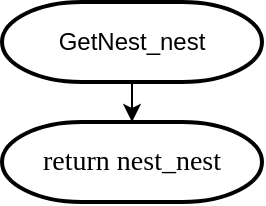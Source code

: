 <mxfile version="14.7.2"><diagram name="Page-1" id="aPMfUpU5sbI3zK0HaNv6"><mxGraphModel dx="788" dy="552" grid="1" gridSize="10" guides="1" tooltips="1" connect="1" arrows="1" fold="1" page="1" pageScale="1" pageWidth="827" pageHeight="1169" math="0" shadow="0"><root><mxCell id="0"/><mxCell id="1" parent="0"/><mxCell id="ZbI2ULjsCyspwXcEav7M-1" value="" style="edgeStyle=orthogonalEdgeStyle;rounded=0;orthogonalLoop=1;jettySize=auto;html=1;" edge="1" parent="1" source="ZbI2ULjsCyspwXcEav7M-2"><mxGeometry relative="1" as="geometry"><mxPoint x="245" y="120" as="targetPoint"/></mxGeometry></mxCell><mxCell id="ZbI2ULjsCyspwXcEav7M-2" value="GetNest_nest" style="strokeWidth=2;html=1;shape=mxgraph.flowchart.terminator;whiteSpace=wrap;" vertex="1" parent="1"><mxGeometry x="180" y="60" width="130" height="40" as="geometry"/></mxCell><mxCell id="ZbI2ULjsCyspwXcEav7M-3" value="&lt;font face=&quot;Times New Roman&quot;&gt;&lt;span style=&quot;font-size: 14px&quot;&gt;return nest_nest&lt;/span&gt;&lt;/font&gt;&lt;font face=&quot;Times New Roman&quot;&gt;&lt;br&gt;&lt;/font&gt;" style="strokeWidth=2;html=1;shape=mxgraph.flowchart.terminator;whiteSpace=wrap;" vertex="1" parent="1"><mxGeometry x="180" y="120" width="130" height="40" as="geometry"/></mxCell></root></mxGraphModel></diagram></mxfile>